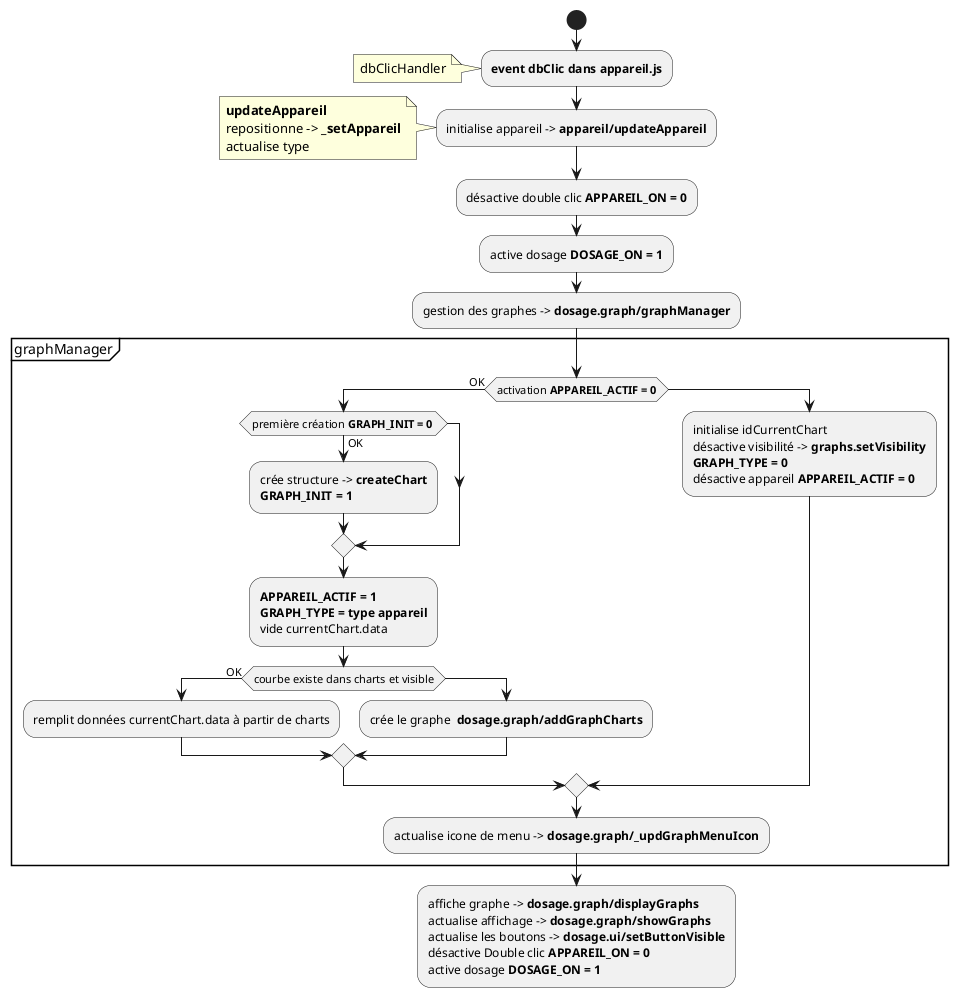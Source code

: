 @startuml dbClicAppareil
start
:<b>event dbClic dans appareil.js;
note
  dbClicHandler
end note
:initialise appareil -> <b>appareil/updateAppareil;
note 
  <b>updateAppareil 
  repositionne -> <b>_setAppareil
  actualise type
end note
:désactive double clic <b>APPAREIL_ON = 0;
:active dosage <b>DOSAGE_ON = 1;
:gestion des graphes -> <b>dosage.graph/graphManager;
partition graphManager {
  if (activation <b>APPAREIL_ACTIF = 0) then (OK)
    if (première création <b>GRAPH_INIT = 0 ) then (OK)
      :crée structure -> <b>createChart
      <b>GRAPH_INIT = 1;
    endif
    :<b>APPAREIL_ACTIF = 1
    <b>GRAPH_TYPE = type appareil
    vide currentChart.data;
    if (courbe existe dans charts et visible) then (OK)
      :remplit données currentChart.data à partir de charts;
    else
      :crée le graphe  <b>dosage.graph/addGraphCharts;
    endif
  else
    :initialise idCurrentChart
    désactive visibilité -> <b>graphs.setVisibility
    <b>GRAPH_TYPE = 0
    désactive appareil <b>APPAREIL_ACTIF = 0;
  endif
  :actualise icone de menu -> <b>dosage.graph/_updGraphMenuIcon;
}
:affiche graphe -> <b>dosage.graph/displayGraphs
actualise affichage -> <b>dosage.graph/showGraphs
actualise les boutons -> <b>dosage.ui/setButtonVisible
désactive Double clic <b>APPAREIL_ON = 0
active dosage <b>DOSAGE_ON = 1;
@enduml


